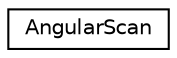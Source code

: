 digraph "Graphical Class Hierarchy"
{
 // LATEX_PDF_SIZE
  edge [fontname="Helvetica",fontsize="10",labelfontname="Helvetica",labelfontsize="10"];
  node [fontname="Helvetica",fontsize="10",shape=record];
  rankdir="LR";
  Node0 [label="AngularScan",height=0.2,width=0.4,color="black", fillcolor="white", style="filled",URL="$class_angular_scan.html",tooltip="Class for defining and running simple GPS beam configurations with angular scans."];
}
